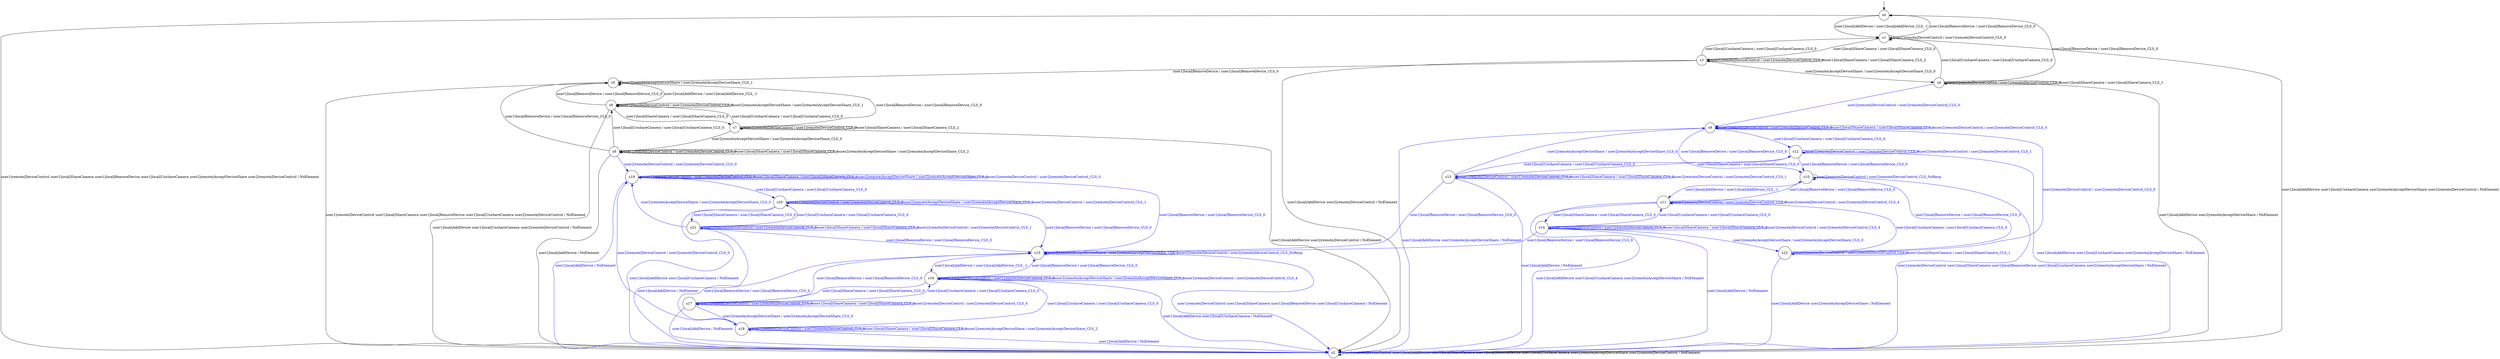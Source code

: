 digraph g {

	s0 [shape="circle" label="s0"];
	s1 [shape="circle" label="s1"];
	s2 [shape="circle" label="s2"];
	s3 [shape="circle" label="s3"];
	s4 [shape="circle" label="s4"];
	s5 [shape="circle" label="s5"];
	s6 [shape="circle" label="s6"];
	s7 [shape="circle" label="s7"];
	s8 [shape="circle" label="s8"];
	s9 [shape="circle" label="s9"];
	s10 [shape="circle" label="s10"];
	s11 [shape="circle" label="s11"];
	s12 [shape="circle" label="s12"];
	s13 [shape="circle" label="s13"];
	s14 [shape="circle" label="s14"];
	s15 [shape="circle" label="s15"];
	s16 [shape="circle" label="s16"];
	s17 [shape="circle" label="s17"];
	s18 [shape="circle" label="s18"];
	s19 [shape="circle" label="s19"];
	s20 [shape="circle" label="s20"];
	s21 [shape="circle" label="s21"];
	s22 [shape="circle" label="s22"];
	s0 -> s2 [label="user1|remote|DeviceControl user1|local|ShareCamera user1|local|RemoveDevice user1|local|UnshareCamera user2|remote|AcceptDeviceShare user2|remote|DeviceControl / NoElement", color="black", fontcolor="black"];
	s0 -> s1 [label="user1|local|AddDevice / user1|local|AddDevice_CLS_-1", color="black", fontcolor="black"];
	s1 -> s1 [label="user1|remote|DeviceControl / user1|remote|DeviceControl_CLS_0", color="black", fontcolor="black"];
	s1 -> s2 [label="user1|local|AddDevice user1|local|UnshareCamera user2|remote|AcceptDeviceShare user2|remote|DeviceControl / NoElement", color="black", fontcolor="black"];
	s1 -> s3 [label="user1|local|ShareCamera / user1|local|ShareCamera_CLS_0", color="black", fontcolor="black"];
	s1 -> s0 [label="user1|local|RemoveDevice / user1|local|RemoveDevice_CLS_0", color="black", fontcolor="black"];
	s2 -> s2 [label="user1|remote|DeviceControl user1|local|AddDevice user1|local|ShareCamera user1|local|RemoveDevice user1|local|UnshareCamera user2|remote|AcceptDeviceShare user2|remote|DeviceControl / NoElement", color="black", fontcolor="black"];
	s3 -> s3 [label="user1|remote|DeviceControl / user1|remote|DeviceControl_CLS_0", color="black", fontcolor="black"];
	s3 -> s3 [label="user1|local|ShareCamera / user1|local|ShareCamera_CLS_2", color="black", fontcolor="black"];
	s3 -> s2 [label="user1|local|AddDevice user2|remote|DeviceControl / NoElement", color="black", fontcolor="black"];
	s3 -> s5 [label="user1|local|RemoveDevice / user1|local|RemoveDevice_CLS_0", color="black", fontcolor="black"];
	s3 -> s1 [label="user1|local|UnshareCamera / user1|local|UnshareCamera_CLS_0", color="black", fontcolor="black"];
	s3 -> s4 [label="user2|remote|AcceptDeviceShare / user2|remote|AcceptDeviceShare_CLS_0", color="black", fontcolor="black"];
	s4 -> s4 [label="user1|remote|DeviceControl / user1|remote|DeviceControl_CLS_0", color="black", fontcolor="black"];
	s4 -> s4 [label="user1|local|ShareCamera / user1|local|ShareCamera_CLS_1", color="black", fontcolor="black"];
	s4 -> s2 [label="user1|local|AddDevice user2|remote|AcceptDeviceShare / NoElement", color="black", fontcolor="black"];
	s4 -> s0 [label="user1|local|RemoveDevice / user1|local|RemoveDevice_CLS_0", color="black", fontcolor="black"];
	s4 -> s1 [label="user1|local|UnshareCamera / user1|local|UnshareCamera_CLS_0", color="black", fontcolor="black"];
	s4 -> s9 [label="user2|remote|DeviceControl / user2|remote|DeviceControl_CLS_0", color="blue", fontcolor="blue"];
	s5 -> s2 [label="user1|remote|DeviceControl user1|local|ShareCamera user1|local|RemoveDevice user1|local|UnshareCamera user2|remote|DeviceControl / NoElement", color="black", fontcolor="black"];
	s5 -> s6 [label="user1|local|AddDevice / user1|local|AddDevice_CLS_-1", color="black", fontcolor="black"];
	s5 -> s5 [label="user2|remote|AcceptDeviceShare / user2|remote|AcceptDeviceShare_CLS_1", color="black", fontcolor="black"];
	s6 -> s6 [label="user1|remote|DeviceControl / user1|remote|DeviceControl_CLS_0", color="black", fontcolor="black"];
	s6 -> s6 [label="user2|remote|AcceptDeviceShare / user2|remote|AcceptDeviceShare_CLS_1", color="black", fontcolor="black"];
	s6 -> s2 [label="user1|local|AddDevice user1|local|UnshareCamera user2|remote|DeviceControl / NoElement", color="black", fontcolor="black"];
	s6 -> s7 [label="user1|local|ShareCamera / user1|local|ShareCamera_CLS_0", color="black", fontcolor="black"];
	s6 -> s5 [label="user1|local|RemoveDevice / user1|local|RemoveDevice_CLS_0", color="black", fontcolor="black"];
	s7 -> s7 [label="user1|remote|DeviceControl / user1|remote|DeviceControl_CLS_0", color="black", fontcolor="black"];
	s7 -> s7 [label="user1|local|ShareCamera / user1|local|ShareCamera_CLS_2", color="black", fontcolor="black"];
	s7 -> s2 [label="user1|local|AddDevice user2|remote|DeviceControl / NoElement", color="black", fontcolor="black"];
	s7 -> s5 [label="user1|local|RemoveDevice / user1|local|RemoveDevice_CLS_0", color="black", fontcolor="black"];
	s7 -> s6 [label="user1|local|UnshareCamera / user1|local|UnshareCamera_CLS_0", color="black", fontcolor="black"];
	s7 -> s8 [label="user2|remote|AcceptDeviceShare / user2|remote|AcceptDeviceShare_CLS_0", color="black", fontcolor="black"];
	s8 -> s8 [label="user1|remote|DeviceControl / user1|remote|DeviceControl_CLS_0", color="black", fontcolor="black"];
	s8 -> s8 [label="user1|local|ShareCamera / user1|local|ShareCamera_CLS_1", color="black", fontcolor="black"];
	s8 -> s8 [label="user2|remote|AcceptDeviceShare / user2|remote|AcceptDeviceShare_CLS_2", color="black", fontcolor="black"];
	s8 -> s2 [label="user1|local|AddDevice / NoElement", color="black", fontcolor="black"];
	s8 -> s5 [label="user1|local|RemoveDevice / user1|local|RemoveDevice_CLS_0", color="black", fontcolor="black"];
	s8 -> s6 [label="user1|local|UnshareCamera / user1|local|UnshareCamera_CLS_0", color="black", fontcolor="black"];
	s8 -> s19 [label="user2|remote|DeviceControl / user2|remote|DeviceControl_CLS_0", color="blue", fontcolor="blue"];
	s9 -> s9 [label="user1|remote|DeviceControl / user1|remote|DeviceControl_CLS_0", color="blue", fontcolor="blue"];
	s9 -> s9 [label="user1|local|ShareCamera / user1|local|ShareCamera_CLS_1", color="blue", fontcolor="blue"];
	s9 -> s9 [label="user2|remote|DeviceControl / user2|remote|DeviceControl_CLS_0", color="blue", fontcolor="blue"];
	s9 -> s2 [label="user1|local|AddDevice user2|remote|AcceptDeviceShare / NoElement", color="blue", fontcolor="blue"];
	s9 -> s10 [label="user1|local|RemoveDevice / user1|local|RemoveDevice_CLS_0", color="blue", fontcolor="blue"];
	s9 -> s12 [label="user1|local|UnshareCamera / user1|local|UnshareCamera_CLS_0", color="blue", fontcolor="blue"];
	s10 -> s2 [label="user1|remote|DeviceControl user1|local|ShareCamera user1|local|RemoveDevice user1|local|UnshareCamera user2|remote|AcceptDeviceShare / NoElement", color="blue", fontcolor="blue"];
	s10 -> s11 [label="user1|local|AddDevice / user1|local|AddDevice_CLS_-1", color="blue", fontcolor="blue"];
	s10 -> s10 [label="user2|remote|DeviceControl / user2|remote|DeviceControl_CLS_NoResp", color="blue", fontcolor="blue"];
	s11 -> s11 [label="user1|remote|DeviceControl / user1|remote|DeviceControl_CLS_0", color="blue", fontcolor="blue"];
	s11 -> s11 [label="user2|remote|DeviceControl / user2|remote|DeviceControl_CLS_4", color="blue", fontcolor="blue"];
	s11 -> s2 [label="user1|local|AddDevice user1|local|UnshareCamera user2|remote|AcceptDeviceShare / NoElement", color="blue", fontcolor="blue"];
	s11 -> s14 [label="user1|local|ShareCamera / user1|local|ShareCamera_CLS_0", color="blue", fontcolor="blue"];
	s11 -> s10 [label="user1|local|RemoveDevice / user1|local|RemoveDevice_CLS_0", color="blue", fontcolor="blue"];
	s12 -> s12 [label="user1|remote|DeviceControl / user1|remote|DeviceControl_CLS_0", color="blue", fontcolor="blue"];
	s12 -> s12 [label="user2|remote|DeviceControl / user2|remote|DeviceControl_CLS_1", color="blue", fontcolor="blue"];
	s12 -> s2 [label="user1|local|AddDevice user1|local|UnshareCamera user2|remote|AcceptDeviceShare / NoElement", color="blue", fontcolor="blue"];
	s12 -> s13 [label="user1|local|ShareCamera / user1|local|ShareCamera_CLS_0", color="blue", fontcolor="blue"];
	s12 -> s10 [label="user1|local|RemoveDevice / user1|local|RemoveDevice_CLS_0", color="blue", fontcolor="blue"];
	s13 -> s13 [label="user1|remote|DeviceControl / user1|remote|DeviceControl_CLS_0", color="blue", fontcolor="blue"];
	s13 -> s13 [label="user1|local|ShareCamera / user1|local|ShareCamera_CLS_2", color="blue", fontcolor="blue"];
	s13 -> s13 [label="user2|remote|DeviceControl / user2|remote|DeviceControl_CLS_1", color="blue", fontcolor="blue"];
	s13 -> s2 [label="user1|local|AddDevice / NoElement", color="blue", fontcolor="blue"];
	s13 -> s15 [label="user1|local|RemoveDevice / user1|local|RemoveDevice_CLS_0", color="blue", fontcolor="blue"];
	s13 -> s12 [label="user1|local|UnshareCamera / user1|local|UnshareCamera_CLS_0", color="blue", fontcolor="blue"];
	s13 -> s9 [label="user2|remote|AcceptDeviceShare / user2|remote|AcceptDeviceShare_CLS_0", color="blue", fontcolor="blue"];
	s14 -> s14 [label="user1|remote|DeviceControl / user1|remote|DeviceControl_CLS_0", color="blue", fontcolor="blue"];
	s14 -> s14 [label="user1|local|ShareCamera / user1|local|ShareCamera_CLS_2", color="blue", fontcolor="blue"];
	s14 -> s14 [label="user2|remote|DeviceControl / user2|remote|DeviceControl_CLS_4", color="blue", fontcolor="blue"];
	s14 -> s2 [label="user1|local|AddDevice / NoElement", color="blue", fontcolor="blue"];
	s14 -> s15 [label="user1|local|RemoveDevice / user1|local|RemoveDevice_CLS_0", color="blue", fontcolor="blue"];
	s14 -> s11 [label="user1|local|UnshareCamera / user1|local|UnshareCamera_CLS_0", color="blue", fontcolor="blue"];
	s14 -> s22 [label="user2|remote|AcceptDeviceShare / user2|remote|AcceptDeviceShare_CLS_0", color="blue", fontcolor="blue"];
	s15 -> s2 [label="user1|remote|DeviceControl user1|local|ShareCamera user1|local|RemoveDevice user1|local|UnshareCamera / NoElement", color="blue", fontcolor="blue"];
	s15 -> s16 [label="user1|local|AddDevice / user1|local|AddDevice_CLS_-1", color="blue", fontcolor="blue"];
	s15 -> s15 [label="user2|remote|AcceptDeviceShare / user2|remote|AcceptDeviceShare_CLS_1", color="blue", fontcolor="blue"];
	s15 -> s15 [label="user2|remote|DeviceControl / user2|remote|DeviceControl_CLS_NoResp", color="blue", fontcolor="blue"];
	s16 -> s16 [label="user1|remote|DeviceControl / user1|remote|DeviceControl_CLS_0", color="blue", fontcolor="blue"];
	s16 -> s16 [label="user2|remote|AcceptDeviceShare / user2|remote|AcceptDeviceShare_CLS_1", color="blue", fontcolor="blue"];
	s16 -> s16 [label="user2|remote|DeviceControl / user2|remote|DeviceControl_CLS_4", color="blue", fontcolor="blue"];
	s16 -> s2 [label="user1|local|AddDevice user1|local|UnshareCamera / NoElement", color="blue", fontcolor="blue"];
	s16 -> s17 [label="user1|local|ShareCamera / user1|local|ShareCamera_CLS_0", color="blue", fontcolor="blue"];
	s16 -> s15 [label="user1|local|RemoveDevice / user1|local|RemoveDevice_CLS_0", color="blue", fontcolor="blue"];
	s17 -> s17 [label="user1|remote|DeviceControl / user1|remote|DeviceControl_CLS_0", color="blue", fontcolor="blue"];
	s17 -> s17 [label="user1|local|ShareCamera / user1|local|ShareCamera_CLS_2", color="blue", fontcolor="blue"];
	s17 -> s17 [label="user2|remote|DeviceControl / user2|remote|DeviceControl_CLS_4", color="blue", fontcolor="blue"];
	s17 -> s2 [label="user1|local|AddDevice / NoElement", color="blue", fontcolor="blue"];
	s17 -> s15 [label="user1|local|RemoveDevice / user1|local|RemoveDevice_CLS_0", color="blue", fontcolor="blue"];
	s17 -> s16 [label="user1|local|UnshareCamera / user1|local|UnshareCamera_CLS_0", color="blue", fontcolor="blue"];
	s17 -> s18 [label="user2|remote|AcceptDeviceShare / user2|remote|AcceptDeviceShare_CLS_0", color="blue", fontcolor="blue"];
	s18 -> s18 [label="user1|remote|DeviceControl / user1|remote|DeviceControl_CLS_0", color="blue", fontcolor="blue"];
	s18 -> s18 [label="user1|local|ShareCamera / user1|local|ShareCamera_CLS_1", color="blue", fontcolor="blue"];
	s18 -> s18 [label="user2|remote|AcceptDeviceShare / user2|remote|AcceptDeviceShare_CLS_2", color="blue", fontcolor="blue"];
	s18 -> s2 [label="user1|local|AddDevice / NoElement", color="blue", fontcolor="blue"];
	s18 -> s15 [label="user1|local|RemoveDevice / user1|local|RemoveDevice_CLS_0", color="blue", fontcolor="blue"];
	s18 -> s16 [label="user1|local|UnshareCamera / user1|local|UnshareCamera_CLS_0", color="blue", fontcolor="blue"];
	s18 -> s19 [label="user2|remote|DeviceControl / user2|remote|DeviceControl_CLS_0", color="blue", fontcolor="blue"];
	s19 -> s19 [label="user1|remote|DeviceControl / user1|remote|DeviceControl_CLS_0", color="blue", fontcolor="blue"];
	s19 -> s19 [label="user1|local|ShareCamera / user1|local|ShareCamera_CLS_1", color="blue", fontcolor="blue"];
	s19 -> s19 [label="user2|remote|AcceptDeviceShare / user2|remote|AcceptDeviceShare_CLS_2", color="blue", fontcolor="blue"];
	s19 -> s19 [label="user2|remote|DeviceControl / user2|remote|DeviceControl_CLS_0", color="blue", fontcolor="blue"];
	s19 -> s2 [label="user1|local|AddDevice / NoElement", color="blue", fontcolor="blue"];
	s19 -> s15 [label="user1|local|RemoveDevice / user1|local|RemoveDevice_CLS_0", color="blue", fontcolor="blue"];
	s19 -> s20 [label="user1|local|UnshareCamera / user1|local|UnshareCamera_CLS_0", color="blue", fontcolor="blue"];
	s20 -> s20 [label="user1|remote|DeviceControl / user1|remote|DeviceControl_CLS_0", color="blue", fontcolor="blue"];
	s20 -> s20 [label="user2|remote|AcceptDeviceShare / user2|remote|AcceptDeviceShare_CLS_1", color="blue", fontcolor="blue"];
	s20 -> s20 [label="user2|remote|DeviceControl / user2|remote|DeviceControl_CLS_1", color="blue", fontcolor="blue"];
	s20 -> s2 [label="user1|local|AddDevice user1|local|UnshareCamera / NoElement", color="blue", fontcolor="blue"];
	s20 -> s21 [label="user1|local|ShareCamera / user1|local|ShareCamera_CLS_0", color="blue", fontcolor="blue"];
	s20 -> s15 [label="user1|local|RemoveDevice / user1|local|RemoveDevice_CLS_0", color="blue", fontcolor="blue"];
	s21 -> s21 [label="user1|remote|DeviceControl / user1|remote|DeviceControl_CLS_0", color="blue", fontcolor="blue"];
	s21 -> s21 [label="user1|local|ShareCamera / user1|local|ShareCamera_CLS_2", color="blue", fontcolor="blue"];
	s21 -> s21 [label="user2|remote|DeviceControl / user2|remote|DeviceControl_CLS_1", color="blue", fontcolor="blue"];
	s21 -> s2 [label="user1|local|AddDevice / NoElement", color="blue", fontcolor="blue"];
	s21 -> s15 [label="user1|local|RemoveDevice / user1|local|RemoveDevice_CLS_0", color="blue", fontcolor="blue"];
	s21 -> s20 [label="user1|local|UnshareCamera / user1|local|UnshareCamera_CLS_0", color="blue", fontcolor="blue"];
	s21 -> s19 [label="user2|remote|AcceptDeviceShare / user2|remote|AcceptDeviceShare_CLS_0", color="blue", fontcolor="blue"];
	s22 -> s22 [label="user1|remote|DeviceControl / user1|remote|DeviceControl_CLS_0", color="blue", fontcolor="blue"];
	s22 -> s22 [label="user1|local|ShareCamera / user1|local|ShareCamera_CLS_1", color="blue", fontcolor="blue"];
	s22 -> s2 [label="user1|local|AddDevice user2|remote|AcceptDeviceShare / NoElement", color="blue", fontcolor="blue"];
	s22 -> s10 [label="user1|local|RemoveDevice / user1|local|RemoveDevice_CLS_0", color="blue", fontcolor="blue"];
	s22 -> s11 [label="user1|local|UnshareCamera / user1|local|UnshareCamera_CLS_0", color="blue", fontcolor="blue"];
	s22 -> s9 [label="user2|remote|DeviceControl / user2|remote|DeviceControl_CLS_0", color="blue", fontcolor="blue"];

__start0 [label="" shape="none" width="0" height="0"];
__start0 -> s0;

}
